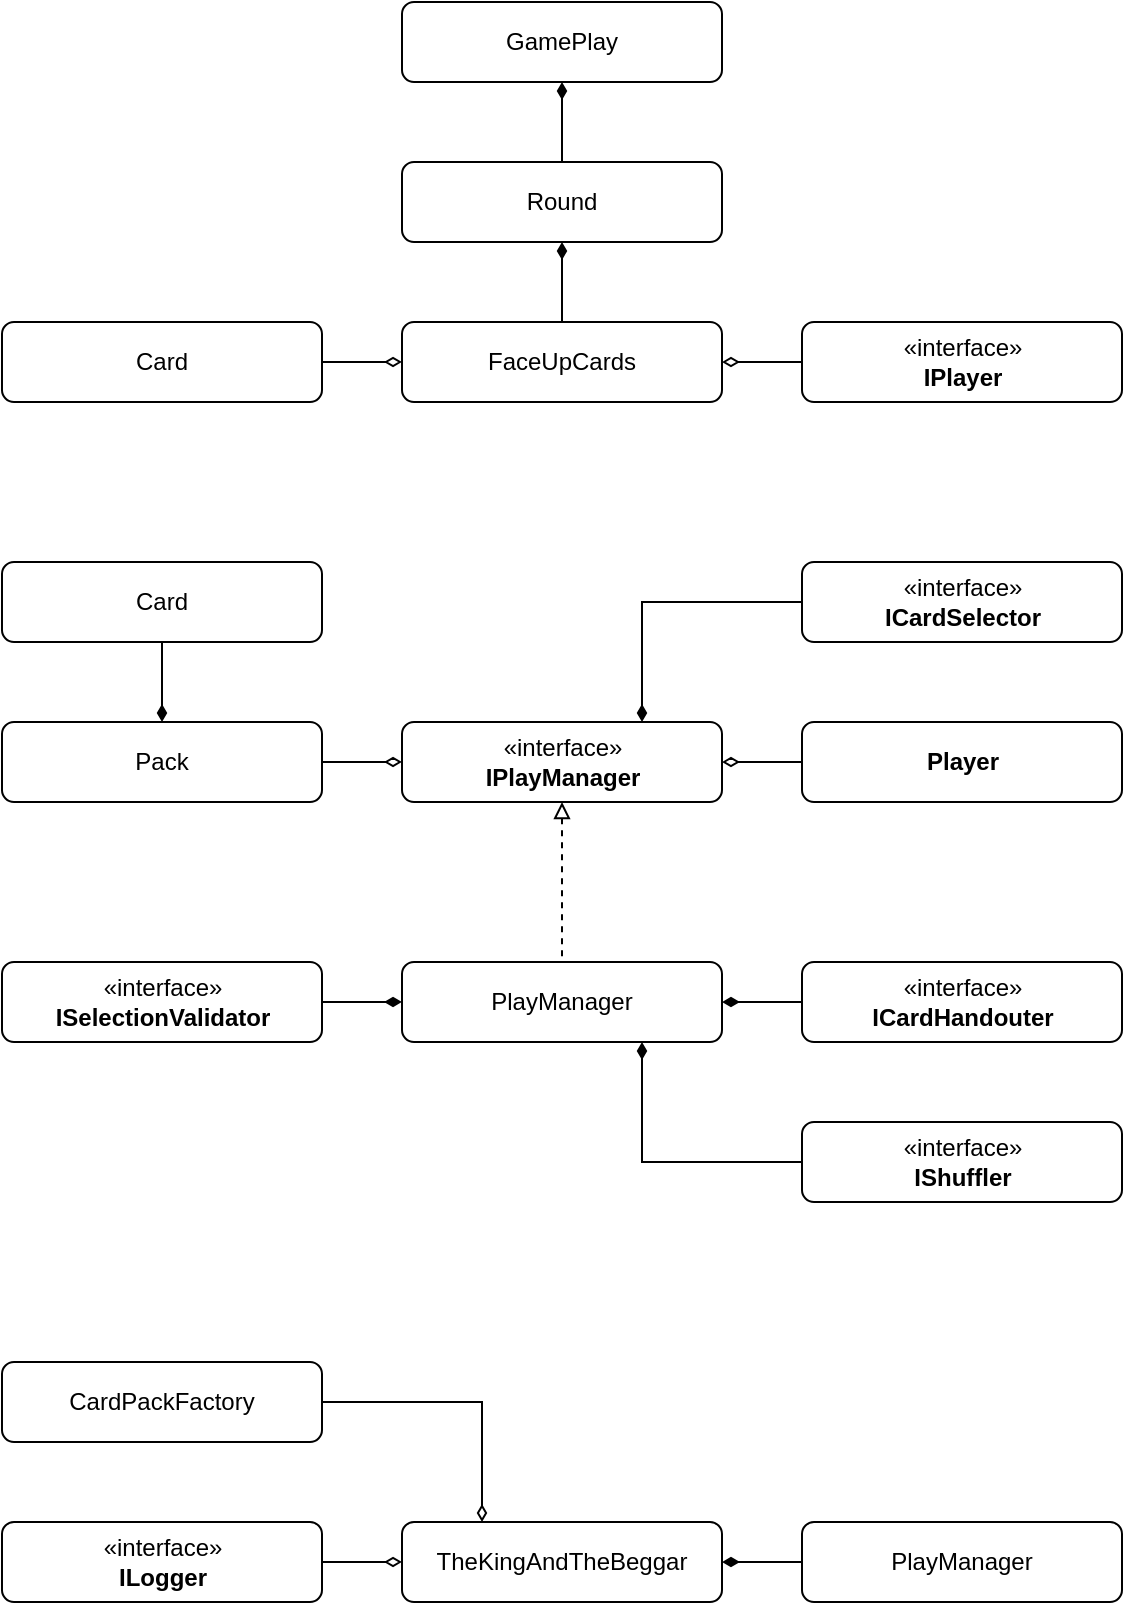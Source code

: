 <mxfile version="13.6.2" type="device" pages="2"><diagram id="7Ct4mPfto-NFEGEiiyud" name="Page-1"><mxGraphModel dx="1702" dy="1634" grid="1" gridSize="10" guides="1" tooltips="1" connect="1" arrows="1" fold="1" page="1" pageScale="1" pageWidth="850" pageHeight="1100" math="0" shadow="0"><root><mxCell id="0"/><mxCell id="1" parent="0"/><mxCell id="lj-fFNgWzWs8aXQq_Myq-1" value="Pack" style="rounded=1;whiteSpace=wrap;html=1;" parent="1" vertex="1"><mxGeometry x="-160" y="120" width="160" height="40" as="geometry"/></mxCell><mxCell id="lj-fFNgWzWs8aXQq_Myq-3" style="edgeStyle=orthogonalEdgeStyle;rounded=0;orthogonalLoop=1;jettySize=auto;html=1;entryX=0.5;entryY=0;entryDx=0;entryDy=0;endArrow=diamondThin;endFill=1;exitX=0.5;exitY=1;exitDx=0;exitDy=0;" parent="1" source="lj-fFNgWzWs8aXQq_Myq-2" target="lj-fFNgWzWs8aXQq_Myq-1" edge="1"><mxGeometry relative="1" as="geometry"><mxPoint x="-330" y="160" as="sourcePoint"/></mxGeometry></mxCell><mxCell id="lj-fFNgWzWs8aXQq_Myq-2" value="Card" style="rounded=1;whiteSpace=wrap;html=1;" parent="1" vertex="1"><mxGeometry x="-160" y="40" width="160" height="40" as="geometry"/></mxCell><mxCell id="lj-fFNgWzWs8aXQq_Myq-21" style="edgeStyle=orthogonalEdgeStyle;rounded=0;orthogonalLoop=1;jettySize=auto;html=1;exitX=1;exitY=0.5;exitDx=0;exitDy=0;startArrow=diamondThin;startFill=0;endArrow=none;endFill=0;entryX=0;entryY=0.5;entryDx=0;entryDy=0;" parent="1" source="lj-fFNgWzWs8aXQq_Myq-17" target="lj-fFNgWzWs8aXQq_Myq-25" edge="1"><mxGeometry relative="1" as="geometry"><mxPoint x="240" y="140" as="sourcePoint"/><mxPoint x="210" y="190" as="targetPoint"/><Array as="points"><mxPoint x="230" y="140"/><mxPoint x="230" y="140"/></Array></mxGeometry></mxCell><mxCell id="lj-fFNgWzWs8aXQq_Myq-10" style="edgeStyle=orthogonalEdgeStyle;rounded=0;orthogonalLoop=1;jettySize=auto;html=1;exitX=0;exitY=0.5;exitDx=0;exitDy=0;endArrow=diamondThin;endFill=1;entryX=0.75;entryY=0;entryDx=0;entryDy=0;" parent="1" source="lj-fFNgWzWs8aXQq_Myq-26" target="lj-fFNgWzWs8aXQq_Myq-17" edge="1"><mxGeometry relative="1" as="geometry"><mxPoint x="320" y="80" as="sourcePoint"/><mxPoint x="180" y="118" as="targetPoint"/></mxGeometry></mxCell><mxCell id="lj-fFNgWzWs8aXQq_Myq-13" style="edgeStyle=orthogonalEdgeStyle;rounded=0;orthogonalLoop=1;jettySize=auto;html=1;entryX=1;entryY=0.5;entryDx=0;entryDy=0;endArrow=diamondThin;endFill=1;startArrow=none;startFill=0;exitX=0;exitY=0.5;exitDx=0;exitDy=0;" parent="1" source="lj-fFNgWzWs8aXQq_Myq-23" target="lj-fFNgWzWs8aXQq_Myq-8" edge="1"><mxGeometry relative="1" as="geometry"><mxPoint x="260" y="300" as="sourcePoint"/></mxGeometry></mxCell><mxCell id="lj-fFNgWzWs8aXQq_Myq-32" style="edgeStyle=orthogonalEdgeStyle;rounded=0;orthogonalLoop=1;jettySize=auto;html=1;exitX=0;exitY=0.5;exitDx=0;exitDy=0;entryX=1;entryY=0.5;entryDx=0;entryDy=0;startArrow=diamondThin;startFill=1;endArrow=none;endFill=0;" parent="1" source="lj-fFNgWzWs8aXQq_Myq-8" target="lj-fFNgWzWs8aXQq_Myq-31" edge="1"><mxGeometry relative="1" as="geometry"/></mxCell><mxCell id="H1tifKOtX5gGf6TlBUw6-1" style="edgeStyle=orthogonalEdgeStyle;rounded=0;orthogonalLoop=1;jettySize=auto;html=1;exitX=0.75;exitY=1;exitDx=0;exitDy=0;entryX=0;entryY=0.5;entryDx=0;entryDy=0;endArrow=none;endFill=0;startArrow=diamondThin;startFill=1;" parent="1" source="lj-fFNgWzWs8aXQq_Myq-8" target="lj-fFNgWzWs8aXQq_Myq-24" edge="1"><mxGeometry relative="1" as="geometry"><mxPoint x="170" y="340" as="targetPoint"/></mxGeometry></mxCell><mxCell id="lj-fFNgWzWs8aXQq_Myq-8" value="PlayManager" style="rounded=1;whiteSpace=wrap;html=1;" parent="1" vertex="1"><mxGeometry x="40" y="240" width="160" height="40" as="geometry"/></mxCell><mxCell id="lj-fFNgWzWs8aXQq_Myq-18" style="edgeStyle=orthogonalEdgeStyle;rounded=0;orthogonalLoop=1;jettySize=auto;html=1;exitX=0.5;exitY=1;exitDx=0;exitDy=0;entryX=0.5;entryY=0;entryDx=0;entryDy=0;startArrow=block;startFill=0;endArrow=none;endFill=0;dashed=1;" parent="1" source="lj-fFNgWzWs8aXQq_Myq-17" target="lj-fFNgWzWs8aXQq_Myq-8" edge="1"><mxGeometry relative="1" as="geometry"/></mxCell><mxCell id="lj-fFNgWzWs8aXQq_Myq-42" style="edgeStyle=orthogonalEdgeStyle;rounded=0;orthogonalLoop=1;jettySize=auto;html=1;exitX=0;exitY=0.5;exitDx=0;exitDy=0;entryX=1;entryY=0.5;entryDx=0;entryDy=0;startArrow=diamondThin;startFill=0;endArrow=none;endFill=0;" parent="1" source="lj-fFNgWzWs8aXQq_Myq-17" target="lj-fFNgWzWs8aXQq_Myq-1" edge="1"><mxGeometry relative="1" as="geometry"/></mxCell><mxCell id="lj-fFNgWzWs8aXQq_Myq-17" value="«interface»&lt;br&gt;&lt;b&gt;IPlayManager&lt;/b&gt;" style="html=1;rounded=1;" parent="1" vertex="1"><mxGeometry x="40" y="120" width="160" height="40" as="geometry"/></mxCell><mxCell id="lj-fFNgWzWs8aXQq_Myq-22" value="«interface»&lt;br&gt;&lt;b&gt;ILogger&lt;/b&gt;" style="html=1;rounded=1;" parent="1" vertex="1"><mxGeometry x="-160" y="520" width="160" height="40" as="geometry"/></mxCell><mxCell id="lj-fFNgWzWs8aXQq_Myq-23" value="«interface»&lt;br&gt;&lt;b&gt;ICardHandouter&lt;/b&gt;" style="html=1;rounded=1;" parent="1" vertex="1"><mxGeometry x="240" y="240" width="160" height="40" as="geometry"/></mxCell><mxCell id="lj-fFNgWzWs8aXQq_Myq-24" value="«interface»&lt;br&gt;&lt;b&gt;IShuffler&lt;/b&gt;" style="html=1;rounded=1;" parent="1" vertex="1"><mxGeometry x="240" y="320" width="160" height="40" as="geometry"/></mxCell><mxCell id="lj-fFNgWzWs8aXQq_Myq-25" value="&lt;b&gt;Player&lt;/b&gt;" style="html=1;rounded=1;" parent="1" vertex="1"><mxGeometry x="240" y="120" width="160" height="40" as="geometry"/></mxCell><mxCell id="lj-fFNgWzWs8aXQq_Myq-26" value="«interface»&lt;br&gt;&lt;b&gt;ICardSelector&lt;/b&gt;" style="html=1;rounded=1;" parent="1" vertex="1"><mxGeometry x="240" y="40" width="160" height="40" as="geometry"/></mxCell><mxCell id="lj-fFNgWzWs8aXQq_Myq-31" value="«interface»&lt;br&gt;&lt;b&gt;ISelectionValidator&lt;/b&gt;" style="html=1;rounded=1;" parent="1" vertex="1"><mxGeometry x="-160" y="240" width="160" height="40" as="geometry"/></mxCell><mxCell id="lj-fFNgWzWs8aXQq_Myq-35" style="edgeStyle=orthogonalEdgeStyle;rounded=0;orthogonalLoop=1;jettySize=auto;html=1;exitX=0.5;exitY=1;exitDx=0;exitDy=0;entryX=0.5;entryY=0;entryDx=0;entryDy=0;startArrow=diamondThin;startFill=1;endArrow=none;endFill=0;" parent="1" source="lj-fFNgWzWs8aXQq_Myq-33" target="lj-fFNgWzWs8aXQq_Myq-34" edge="1"><mxGeometry relative="1" as="geometry"/></mxCell><mxCell id="lj-fFNgWzWs8aXQq_Myq-33" value="Round" style="rounded=1;whiteSpace=wrap;html=1;" parent="1" vertex="1"><mxGeometry x="40" y="-160" width="160" height="40" as="geometry"/></mxCell><mxCell id="lj-fFNgWzWs8aXQq_Myq-51" style="edgeStyle=orthogonalEdgeStyle;rounded=0;orthogonalLoop=1;jettySize=auto;html=1;exitX=0;exitY=0.5;exitDx=0;exitDy=0;entryX=1;entryY=0.5;entryDx=0;entryDy=0;startArrow=diamondThin;startFill=0;endArrow=none;endFill=0;" parent="1" source="lj-fFNgWzWs8aXQq_Myq-34" target="lj-fFNgWzWs8aXQq_Myq-49" edge="1"><mxGeometry relative="1" as="geometry"/></mxCell><mxCell id="lj-fFNgWzWs8aXQq_Myq-54" style="edgeStyle=orthogonalEdgeStyle;rounded=0;orthogonalLoop=1;jettySize=auto;html=1;exitX=1;exitY=0.5;exitDx=0;exitDy=0;entryX=0;entryY=0.5;entryDx=0;entryDy=0;startArrow=diamondThin;startFill=0;endArrow=none;endFill=0;" parent="1" source="lj-fFNgWzWs8aXQq_Myq-34" target="lj-fFNgWzWs8aXQq_Myq-52" edge="1"><mxGeometry relative="1" as="geometry"/></mxCell><mxCell id="lj-fFNgWzWs8aXQq_Myq-34" value="FaceUpCards" style="rounded=1;whiteSpace=wrap;html=1;" parent="1" vertex="1"><mxGeometry x="40" y="-80" width="160" height="40" as="geometry"/></mxCell><mxCell id="lj-fFNgWzWs8aXQq_Myq-47" style="edgeStyle=orthogonalEdgeStyle;rounded=0;orthogonalLoop=1;jettySize=auto;html=1;exitX=0.5;exitY=1;exitDx=0;exitDy=0;entryX=0.5;entryY=0;entryDx=0;entryDy=0;startArrow=diamondThin;startFill=1;endArrow=none;endFill=0;" parent="1" source="lj-fFNgWzWs8aXQq_Myq-44" target="lj-fFNgWzWs8aXQq_Myq-33" edge="1"><mxGeometry relative="1" as="geometry"/></mxCell><mxCell id="lj-fFNgWzWs8aXQq_Myq-44" value="GamePlay" style="rounded=1;whiteSpace=wrap;html=1;" parent="1" vertex="1"><mxGeometry x="40" y="-240" width="160" height="40" as="geometry"/></mxCell><mxCell id="lj-fFNgWzWs8aXQq_Myq-49" value="Card" style="rounded=1;whiteSpace=wrap;html=1;" parent="1" vertex="1"><mxGeometry x="-160" y="-80" width="160" height="40" as="geometry"/></mxCell><mxCell id="lj-fFNgWzWs8aXQq_Myq-52" value="«interface»&lt;br&gt;&lt;b&gt;IPlayer&lt;/b&gt;" style="html=1;rounded=1;" parent="1" vertex="1"><mxGeometry x="240" y="-80" width="160" height="40" as="geometry"/></mxCell><mxCell id="lj-fFNgWzWs8aXQq_Myq-58" style="edgeStyle=orthogonalEdgeStyle;rounded=0;orthogonalLoop=1;jettySize=auto;html=1;exitX=1;exitY=0.5;exitDx=0;exitDy=0;entryX=0;entryY=0.5;entryDx=0;entryDy=0;startArrow=diamondThin;startFill=1;endArrow=none;endFill=0;" parent="1" source="lj-fFNgWzWs8aXQq_Myq-55" target="lj-fFNgWzWs8aXQq_Myq-56" edge="1"><mxGeometry relative="1" as="geometry"/></mxCell><mxCell id="lj-fFNgWzWs8aXQq_Myq-62" style="edgeStyle=orthogonalEdgeStyle;rounded=0;orthogonalLoop=1;jettySize=auto;html=1;exitX=0.25;exitY=0;exitDx=0;exitDy=0;entryX=1;entryY=0.5;entryDx=0;entryDy=0;startArrow=diamondThin;startFill=0;endArrow=none;endFill=0;" parent="1" source="lj-fFNgWzWs8aXQq_Myq-55" target="lj-fFNgWzWs8aXQq_Myq-59" edge="1"><mxGeometry relative="1" as="geometry"/></mxCell><mxCell id="lj-fFNgWzWs8aXQq_Myq-67" style="edgeStyle=orthogonalEdgeStyle;rounded=0;orthogonalLoop=1;jettySize=auto;html=1;exitX=0;exitY=0.5;exitDx=0;exitDy=0;entryX=1;entryY=0.5;entryDx=0;entryDy=0;startArrow=diamondThin;startFill=0;endArrow=none;endFill=0;" parent="1" source="lj-fFNgWzWs8aXQq_Myq-55" target="lj-fFNgWzWs8aXQq_Myq-22" edge="1"><mxGeometry relative="1" as="geometry"/></mxCell><mxCell id="lj-fFNgWzWs8aXQq_Myq-55" value="TheKingAndTheBeggar" style="rounded=1;whiteSpace=wrap;html=1;" parent="1" vertex="1"><mxGeometry x="40" y="520" width="160" height="40" as="geometry"/></mxCell><mxCell id="lj-fFNgWzWs8aXQq_Myq-56" value="PlayManager" style="rounded=1;whiteSpace=wrap;html=1;" parent="1" vertex="1"><mxGeometry x="240" y="520" width="160" height="40" as="geometry"/></mxCell><mxCell id="lj-fFNgWzWs8aXQq_Myq-59" value="CardPackFactory" style="rounded=1;whiteSpace=wrap;html=1;" parent="1" vertex="1"><mxGeometry x="-160" y="440" width="160" height="40" as="geometry"/></mxCell></root></mxGraphModel></diagram><diagram id="E3OSEX5Z8RThAMbcjQpd" name="Page-2"><mxGraphModel dx="852" dy="534" grid="1" gridSize="10" guides="1" tooltips="1" connect="1" arrows="1" fold="1" page="1" pageScale="1" pageWidth="850" pageHeight="1100" math="0" shadow="0"><root><mxCell id="hgrCRm72F1dKiijf_Jwo-0"/><mxCell id="hgrCRm72F1dKiijf_Jwo-1" parent="hgrCRm72F1dKiijf_Jwo-0"/></root></mxGraphModel></diagram></mxfile>
